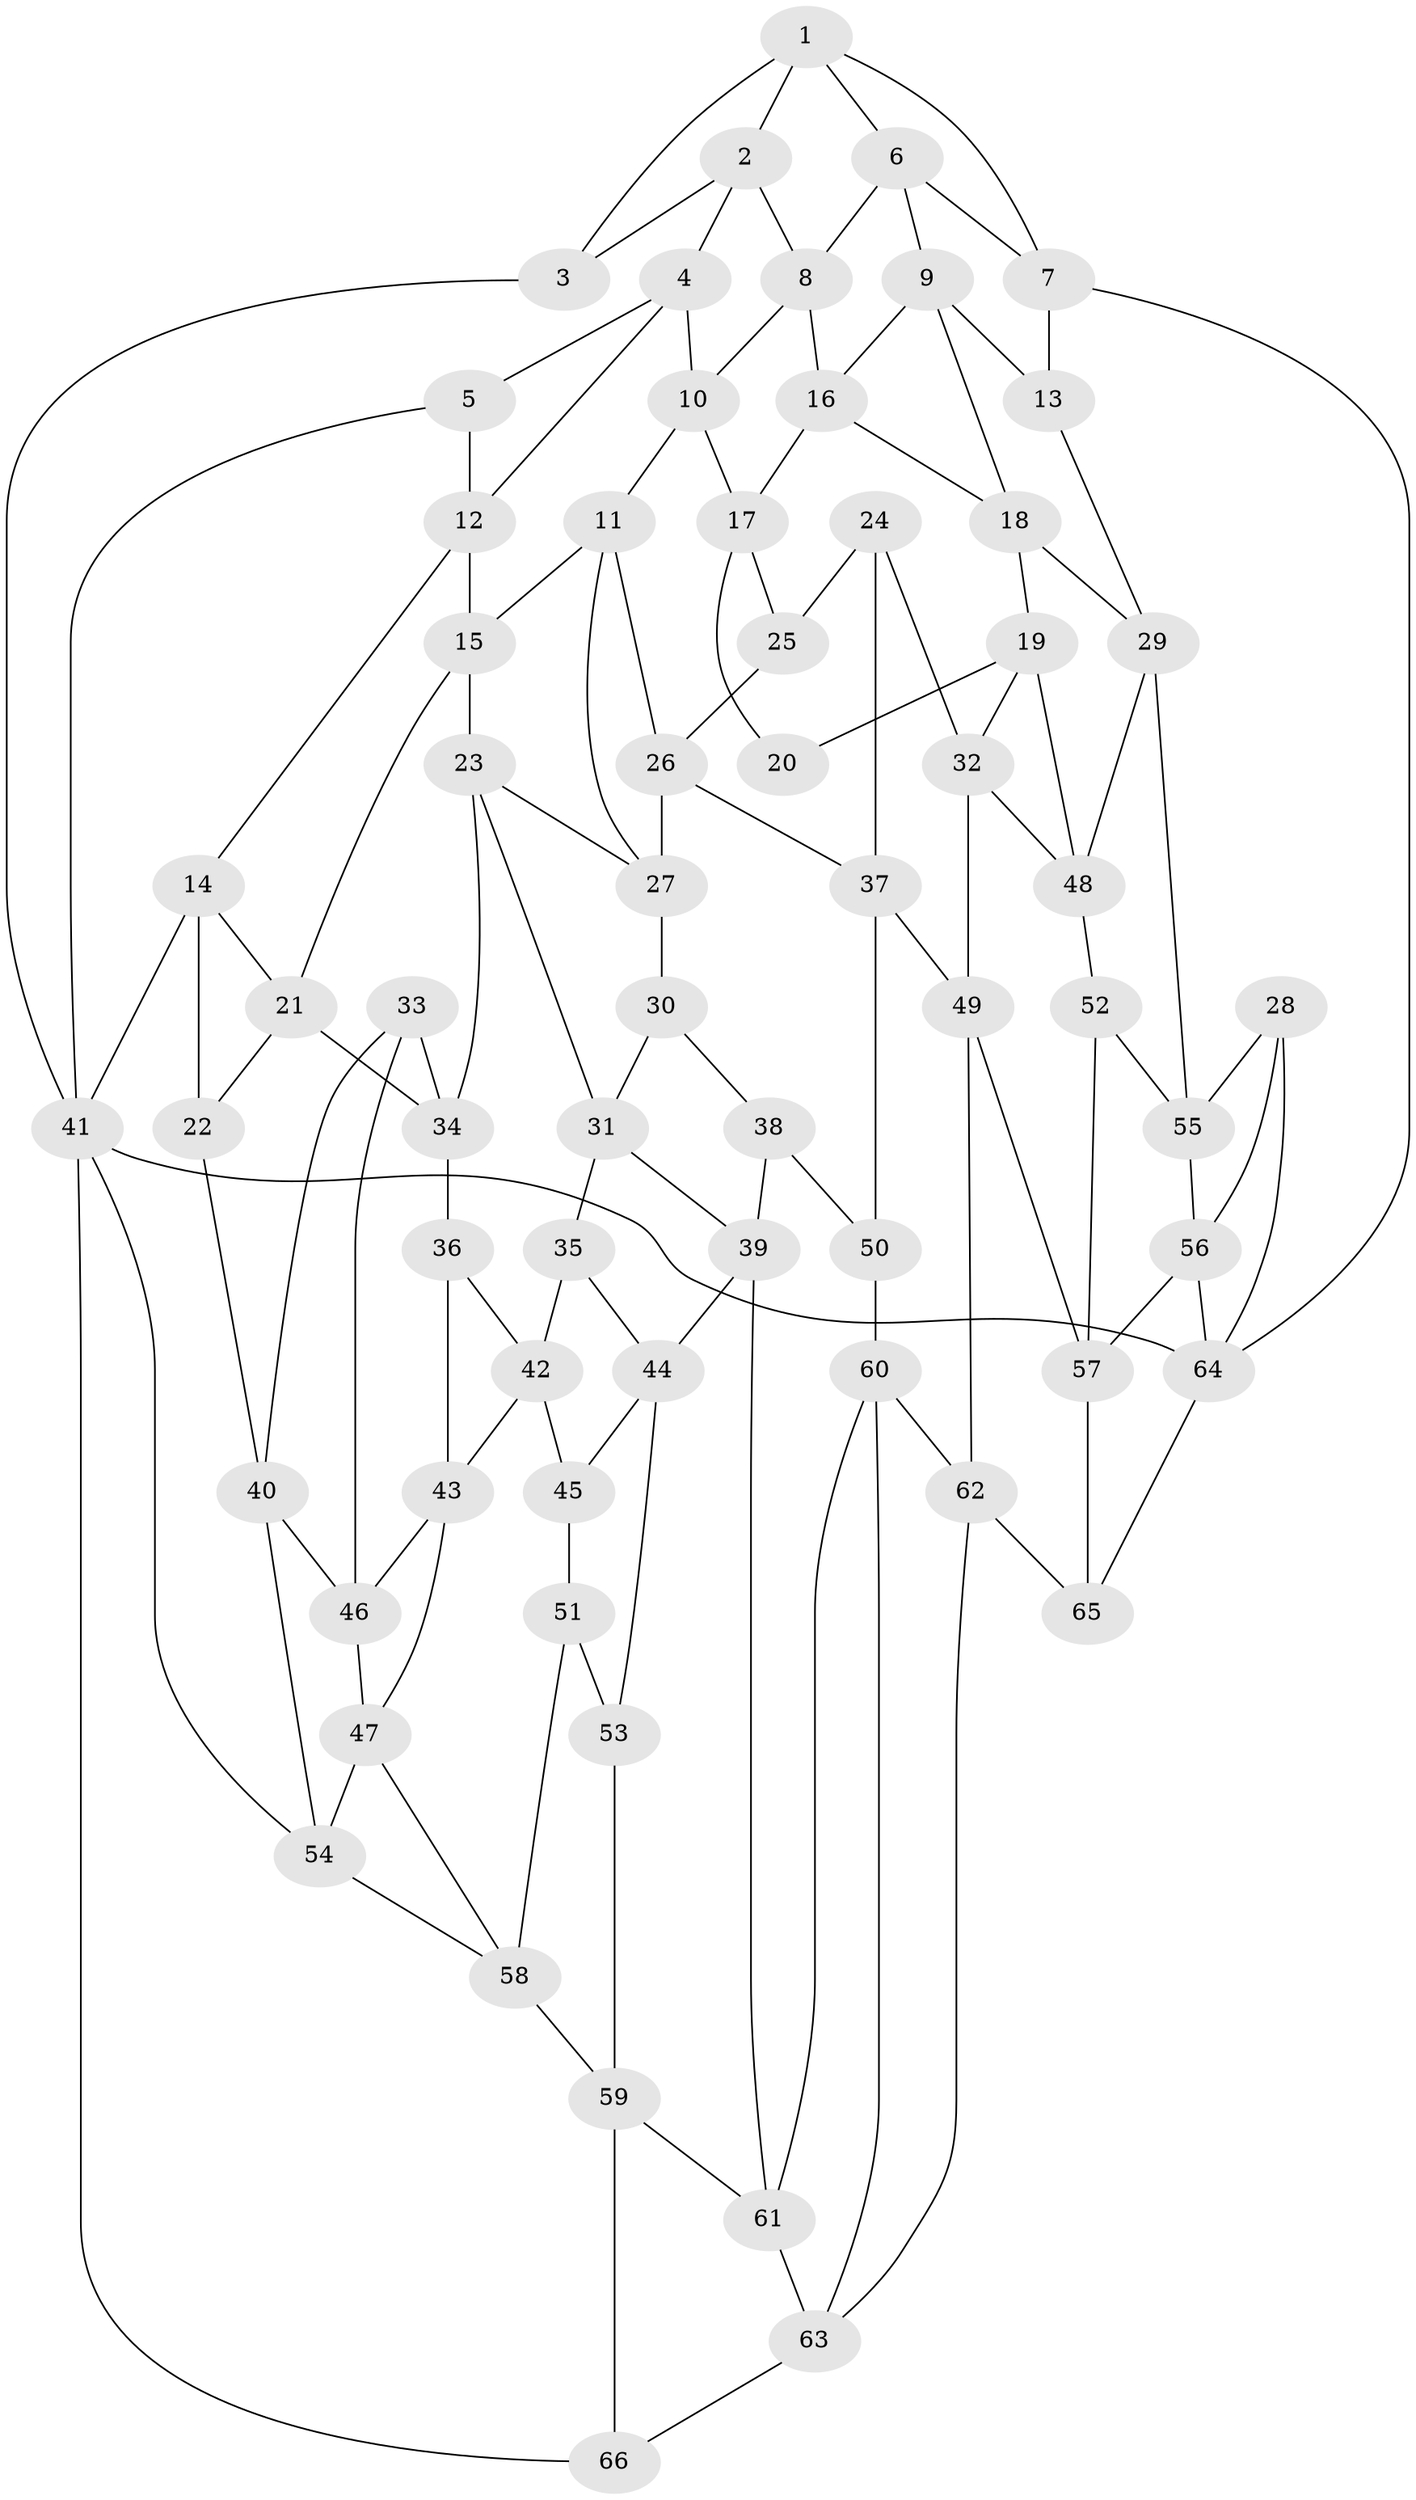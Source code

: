 // original degree distribution, {3: 0.022727272727272728, 4: 0.2727272727272727, 5: 0.44696969696969696, 6: 0.25757575757575757}
// Generated by graph-tools (version 1.1) at 2025/51/03/09/25 03:51:08]
// undirected, 66 vertices, 123 edges
graph export_dot {
graph [start="1"]
  node [color=gray90,style=filled];
  1;
  2;
  3;
  4;
  5;
  6;
  7;
  8;
  9;
  10;
  11;
  12;
  13;
  14;
  15;
  16;
  17;
  18;
  19;
  20;
  21;
  22;
  23;
  24;
  25;
  26;
  27;
  28;
  29;
  30;
  31;
  32;
  33;
  34;
  35;
  36;
  37;
  38;
  39;
  40;
  41;
  42;
  43;
  44;
  45;
  46;
  47;
  48;
  49;
  50;
  51;
  52;
  53;
  54;
  55;
  56;
  57;
  58;
  59;
  60;
  61;
  62;
  63;
  64;
  65;
  66;
  1 -- 2 [weight=1.0];
  1 -- 3 [weight=1.0];
  1 -- 6 [weight=1.0];
  1 -- 7 [weight=1.0];
  2 -- 3 [weight=1.0];
  2 -- 4 [weight=1.0];
  2 -- 8 [weight=1.0];
  3 -- 41 [weight=1.0];
  4 -- 5 [weight=1.0];
  4 -- 10 [weight=1.0];
  4 -- 12 [weight=1.0];
  5 -- 12 [weight=1.0];
  5 -- 41 [weight=1.0];
  6 -- 7 [weight=1.0];
  6 -- 8 [weight=1.0];
  6 -- 9 [weight=1.0];
  7 -- 13 [weight=2.0];
  7 -- 64 [weight=1.0];
  8 -- 10 [weight=1.0];
  8 -- 16 [weight=1.0];
  9 -- 13 [weight=1.0];
  9 -- 16 [weight=1.0];
  9 -- 18 [weight=1.0];
  10 -- 11 [weight=1.0];
  10 -- 17 [weight=1.0];
  11 -- 15 [weight=1.0];
  11 -- 26 [weight=1.0];
  11 -- 27 [weight=1.0];
  12 -- 14 [weight=1.0];
  12 -- 15 [weight=1.0];
  13 -- 29 [weight=1.0];
  14 -- 21 [weight=1.0];
  14 -- 22 [weight=1.0];
  14 -- 41 [weight=1.0];
  15 -- 21 [weight=1.0];
  15 -- 23 [weight=1.0];
  16 -- 17 [weight=1.0];
  16 -- 18 [weight=1.0];
  17 -- 20 [weight=1.0];
  17 -- 25 [weight=1.0];
  18 -- 19 [weight=1.0];
  18 -- 29 [weight=1.0];
  19 -- 20 [weight=1.0];
  19 -- 32 [weight=1.0];
  19 -- 48 [weight=1.0];
  21 -- 22 [weight=1.0];
  21 -- 34 [weight=1.0];
  22 -- 40 [weight=1.0];
  23 -- 27 [weight=1.0];
  23 -- 31 [weight=1.0];
  23 -- 34 [weight=1.0];
  24 -- 25 [weight=1.0];
  24 -- 32 [weight=1.0];
  24 -- 37 [weight=1.0];
  25 -- 26 [weight=1.0];
  26 -- 27 [weight=1.0];
  26 -- 37 [weight=1.0];
  27 -- 30 [weight=1.0];
  28 -- 55 [weight=1.0];
  28 -- 56 [weight=1.0];
  28 -- 64 [weight=1.0];
  29 -- 48 [weight=1.0];
  29 -- 55 [weight=1.0];
  30 -- 31 [weight=1.0];
  30 -- 38 [weight=1.0];
  31 -- 35 [weight=1.0];
  31 -- 39 [weight=1.0];
  32 -- 48 [weight=1.0];
  32 -- 49 [weight=1.0];
  33 -- 34 [weight=1.0];
  33 -- 40 [weight=1.0];
  33 -- 46 [weight=1.0];
  34 -- 36 [weight=1.0];
  35 -- 42 [weight=1.0];
  35 -- 44 [weight=1.0];
  36 -- 42 [weight=1.0];
  36 -- 43 [weight=1.0];
  37 -- 49 [weight=1.0];
  37 -- 50 [weight=1.0];
  38 -- 39 [weight=1.0];
  38 -- 50 [weight=2.0];
  39 -- 44 [weight=1.0];
  39 -- 61 [weight=1.0];
  40 -- 46 [weight=1.0];
  40 -- 54 [weight=1.0];
  41 -- 54 [weight=1.0];
  41 -- 64 [weight=1.0];
  41 -- 66 [weight=1.0];
  42 -- 43 [weight=1.0];
  42 -- 45 [weight=1.0];
  43 -- 46 [weight=1.0];
  43 -- 47 [weight=1.0];
  44 -- 45 [weight=1.0];
  44 -- 53 [weight=1.0];
  45 -- 51 [weight=2.0];
  46 -- 47 [weight=1.0];
  47 -- 54 [weight=1.0];
  47 -- 58 [weight=1.0];
  48 -- 52 [weight=1.0];
  49 -- 57 [weight=1.0];
  49 -- 62 [weight=1.0];
  50 -- 60 [weight=1.0];
  51 -- 53 [weight=1.0];
  51 -- 58 [weight=1.0];
  52 -- 55 [weight=1.0];
  52 -- 57 [weight=1.0];
  53 -- 59 [weight=1.0];
  54 -- 58 [weight=1.0];
  55 -- 56 [weight=1.0];
  56 -- 57 [weight=1.0];
  56 -- 64 [weight=1.0];
  57 -- 65 [weight=1.0];
  58 -- 59 [weight=1.0];
  59 -- 61 [weight=1.0];
  59 -- 66 [weight=1.0];
  60 -- 61 [weight=1.0];
  60 -- 62 [weight=1.0];
  60 -- 63 [weight=1.0];
  61 -- 63 [weight=1.0];
  62 -- 63 [weight=1.0];
  62 -- 65 [weight=1.0];
  63 -- 66 [weight=1.0];
  64 -- 65 [weight=1.0];
}
